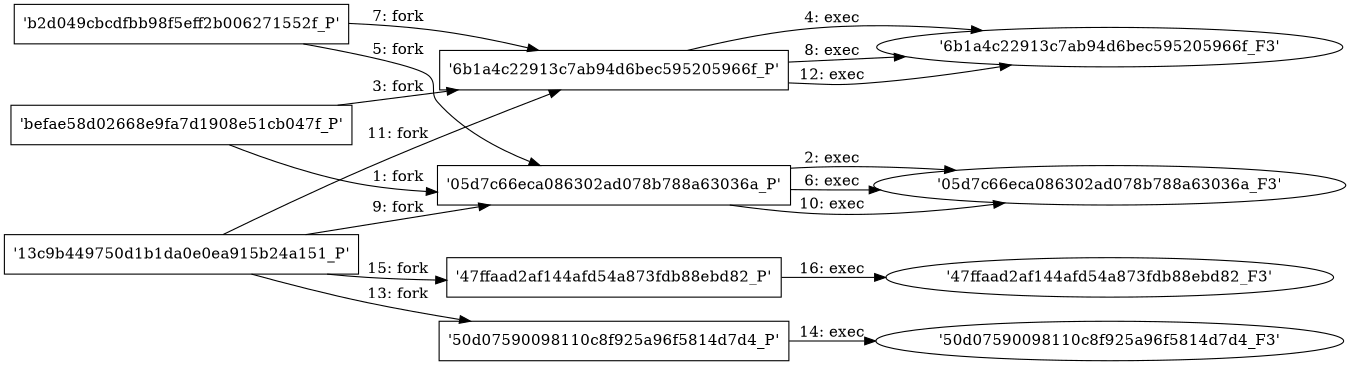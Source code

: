 digraph "D:\Learning\Paper\apt\基于CTI的攻击预警\Dataset\攻击图\ASGfromALLCTI\Vulnerability Spotlight Information disclosure vulnerability in Microsoft Media Foundation.dot" {
rankdir="LR"
size="9"
fixedsize="false"
splines="true"
nodesep=0.3
ranksep=0
fontsize=10
overlap="scalexy"
engine= "neato"
	"'befae58d02668e9fa7d1908e51cb047f_P'" [node_type=Process shape=box]
	"'05d7c66eca086302ad078b788a63036a_P'" [node_type=Process shape=box]
	"'befae58d02668e9fa7d1908e51cb047f_P'" -> "'05d7c66eca086302ad078b788a63036a_P'" [label="1: fork"]
	"'05d7c66eca086302ad078b788a63036a_P'" [node_type=Process shape=box]
	"'05d7c66eca086302ad078b788a63036a_F3'" [node_type=File shape=ellipse]
	"'05d7c66eca086302ad078b788a63036a_P'" -> "'05d7c66eca086302ad078b788a63036a_F3'" [label="2: exec"]
	"'befae58d02668e9fa7d1908e51cb047f_P'" [node_type=Process shape=box]
	"'6b1a4c22913c7ab94d6bec595205966f_P'" [node_type=Process shape=box]
	"'befae58d02668e9fa7d1908e51cb047f_P'" -> "'6b1a4c22913c7ab94d6bec595205966f_P'" [label="3: fork"]
	"'6b1a4c22913c7ab94d6bec595205966f_P'" [node_type=Process shape=box]
	"'6b1a4c22913c7ab94d6bec595205966f_F3'" [node_type=File shape=ellipse]
	"'6b1a4c22913c7ab94d6bec595205966f_P'" -> "'6b1a4c22913c7ab94d6bec595205966f_F3'" [label="4: exec"]
	"'b2d049cbcdfbb98f5eff2b006271552f_P'" [node_type=Process shape=box]
	"'05d7c66eca086302ad078b788a63036a_P'" [node_type=Process shape=box]
	"'b2d049cbcdfbb98f5eff2b006271552f_P'" -> "'05d7c66eca086302ad078b788a63036a_P'" [label="5: fork"]
	"'05d7c66eca086302ad078b788a63036a_P'" [node_type=Process shape=box]
	"'05d7c66eca086302ad078b788a63036a_F3'" [node_type=File shape=ellipse]
	"'05d7c66eca086302ad078b788a63036a_P'" -> "'05d7c66eca086302ad078b788a63036a_F3'" [label="6: exec"]
	"'b2d049cbcdfbb98f5eff2b006271552f_P'" [node_type=Process shape=box]
	"'6b1a4c22913c7ab94d6bec595205966f_P'" [node_type=Process shape=box]
	"'b2d049cbcdfbb98f5eff2b006271552f_P'" -> "'6b1a4c22913c7ab94d6bec595205966f_P'" [label="7: fork"]
	"'6b1a4c22913c7ab94d6bec595205966f_P'" [node_type=Process shape=box]
	"'6b1a4c22913c7ab94d6bec595205966f_F3'" [node_type=File shape=ellipse]
	"'6b1a4c22913c7ab94d6bec595205966f_P'" -> "'6b1a4c22913c7ab94d6bec595205966f_F3'" [label="8: exec"]
	"'13c9b449750d1b1da0e0ea915b24a151_P'" [node_type=Process shape=box]
	"'05d7c66eca086302ad078b788a63036a_P'" [node_type=Process shape=box]
	"'13c9b449750d1b1da0e0ea915b24a151_P'" -> "'05d7c66eca086302ad078b788a63036a_P'" [label="9: fork"]
	"'05d7c66eca086302ad078b788a63036a_P'" [node_type=Process shape=box]
	"'05d7c66eca086302ad078b788a63036a_F3'" [node_type=File shape=ellipse]
	"'05d7c66eca086302ad078b788a63036a_P'" -> "'05d7c66eca086302ad078b788a63036a_F3'" [label="10: exec"]
	"'13c9b449750d1b1da0e0ea915b24a151_P'" [node_type=Process shape=box]
	"'6b1a4c22913c7ab94d6bec595205966f_P'" [node_type=Process shape=box]
	"'13c9b449750d1b1da0e0ea915b24a151_P'" -> "'6b1a4c22913c7ab94d6bec595205966f_P'" [label="11: fork"]
	"'6b1a4c22913c7ab94d6bec595205966f_P'" [node_type=Process shape=box]
	"'6b1a4c22913c7ab94d6bec595205966f_F3'" [node_type=File shape=ellipse]
	"'6b1a4c22913c7ab94d6bec595205966f_P'" -> "'6b1a4c22913c7ab94d6bec595205966f_F3'" [label="12: exec"]
	"'13c9b449750d1b1da0e0ea915b24a151_P'" [node_type=Process shape=box]
	"'50d07590098110c8f925a96f5814d7d4_P'" [node_type=Process shape=box]
	"'13c9b449750d1b1da0e0ea915b24a151_P'" -> "'50d07590098110c8f925a96f5814d7d4_P'" [label="13: fork"]
	"'50d07590098110c8f925a96f5814d7d4_P'" [node_type=Process shape=box]
	"'50d07590098110c8f925a96f5814d7d4_F3'" [node_type=File shape=ellipse]
	"'50d07590098110c8f925a96f5814d7d4_P'" -> "'50d07590098110c8f925a96f5814d7d4_F3'" [label="14: exec"]
	"'13c9b449750d1b1da0e0ea915b24a151_P'" [node_type=Process shape=box]
	"'47ffaad2af144afd54a873fdb88ebd82_P'" [node_type=Process shape=box]
	"'13c9b449750d1b1da0e0ea915b24a151_P'" -> "'47ffaad2af144afd54a873fdb88ebd82_P'" [label="15: fork"]
	"'47ffaad2af144afd54a873fdb88ebd82_P'" [node_type=Process shape=box]
	"'47ffaad2af144afd54a873fdb88ebd82_F3'" [node_type=File shape=ellipse]
	"'47ffaad2af144afd54a873fdb88ebd82_P'" -> "'47ffaad2af144afd54a873fdb88ebd82_F3'" [label="16: exec"]
}
